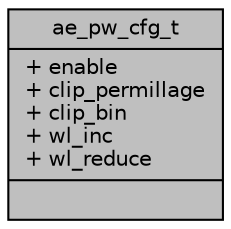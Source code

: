 digraph "ae_pw_cfg_t"
{
 // INTERACTIVE_SVG=YES
 // LATEX_PDF_SIZE
  bgcolor="transparent";
  edge [fontname="Helvetica",fontsize="10",labelfontname="Helvetica",labelfontsize="10"];
  node [fontname="Helvetica",fontsize="10",shape=record];
  Node1 [label="{ae_pw_cfg_t\n|+ enable\l+ clip_permillage\l+ clip_bin\l+ wl_inc\l+ wl_reduce\l|}",height=0.2,width=0.4,color="black", fillcolor="grey75", style="filled", fontcolor="black",tooltip=" "];
}

